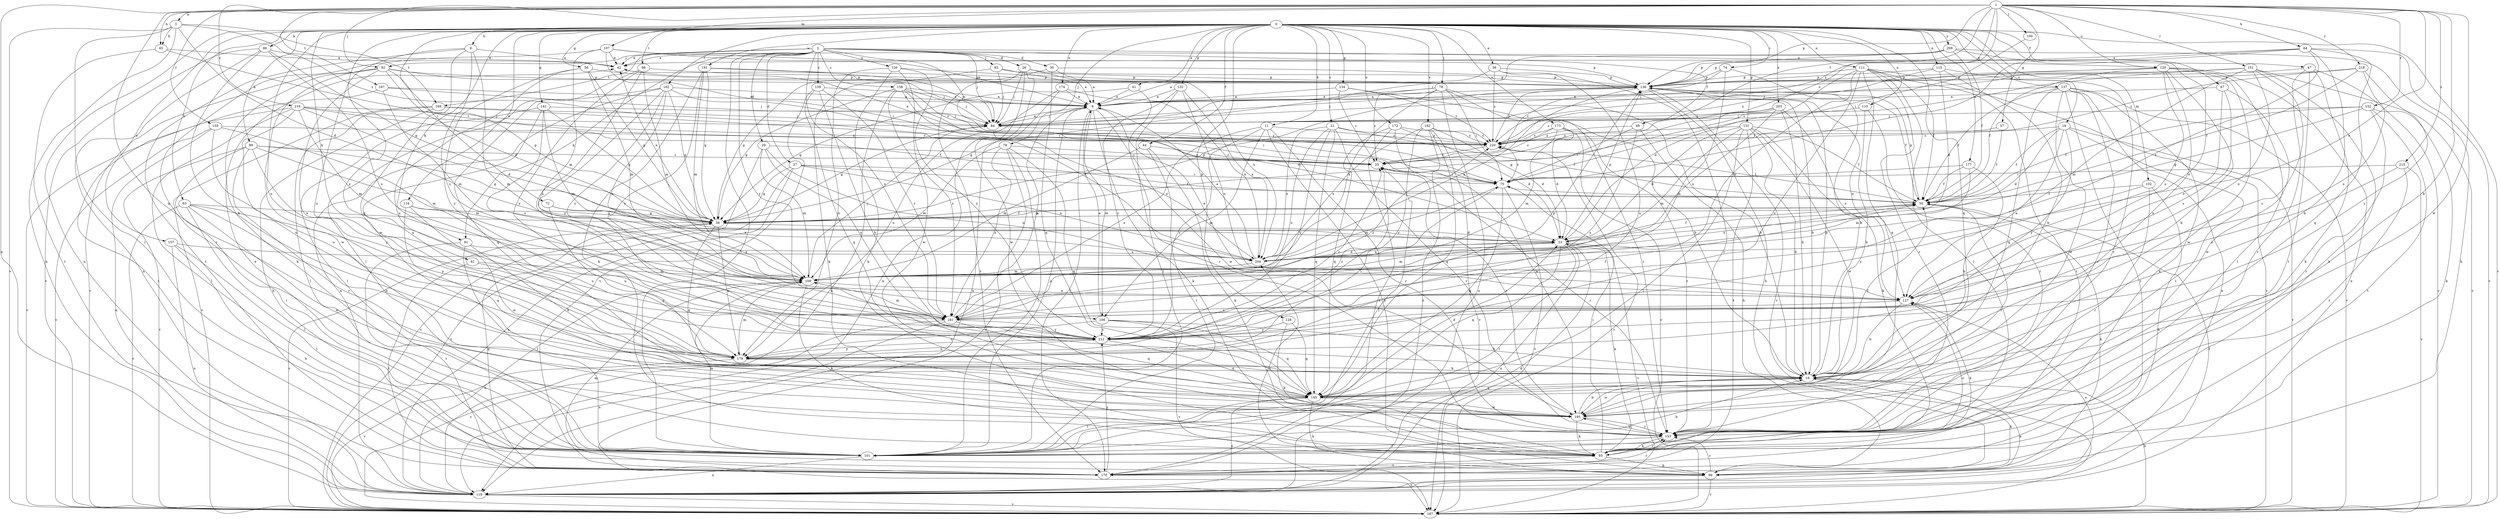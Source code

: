 strict digraph  {
0;
1;
2;
3;
8;
9;
11;
16;
18;
21;
25;
26;
27;
29;
30;
33;
36;
41;
42;
44;
47;
49;
50;
56;
57;
58;
62;
63;
64;
65;
66;
67;
72;
74;
75;
78;
79;
82;
83;
84;
86;
89;
91;
93;
98;
100;
101;
102;
107;
108;
109;
110;
111;
115;
116;
118;
120;
126;
127;
128;
131;
132;
134;
136;
137;
142;
145;
150;
151;
152;
153;
157;
158;
159;
161;
162;
167;
168;
170;
172;
173;
174;
177;
179;
182;
187;
191;
195;
203;
204;
209;
212;
215;
216;
218;
220;
0 -> 9  [label=b];
0 -> 11  [label=b];
0 -> 18  [label=c];
0 -> 21  [label=c];
0 -> 36  [label=e];
0 -> 41  [label=e];
0 -> 44  [label=f];
0 -> 47  [label=f];
0 -> 56  [label=g];
0 -> 62  [label=h];
0 -> 63  [label=h];
0 -> 67  [label=i];
0 -> 72  [label=i];
0 -> 74  [label=i];
0 -> 78  [label=j];
0 -> 79  [label=j];
0 -> 86  [label=k];
0 -> 89  [label=k];
0 -> 91  [label=k];
0 -> 98  [label=l];
0 -> 102  [label=m];
0 -> 110  [label=n];
0 -> 111  [label=n];
0 -> 115  [label=n];
0 -> 116  [label=n];
0 -> 118  [label=n];
0 -> 128  [label=p];
0 -> 131  [label=p];
0 -> 132  [label=p];
0 -> 134  [label=p];
0 -> 137  [label=q];
0 -> 142  [label=q];
0 -> 145  [label=q];
0 -> 157  [label=s];
0 -> 162  [label=t];
0 -> 172  [label=u];
0 -> 173  [label=u];
0 -> 174  [label=u];
0 -> 177  [label=u];
0 -> 179  [label=u];
0 -> 182  [label=v];
0 -> 187  [label=v];
0 -> 191  [label=w];
0 -> 203  [label=x];
0 -> 209  [label=y];
0 -> 212  [label=y];
1 -> 3  [label=a];
1 -> 16  [label=b];
1 -> 25  [label=c];
1 -> 49  [label=f];
1 -> 57  [label=g];
1 -> 64  [label=h];
1 -> 65  [label=h];
1 -> 82  [label=j];
1 -> 100  [label=l];
1 -> 107  [label=m];
1 -> 118  [label=n];
1 -> 120  [label=o];
1 -> 136  [label=p];
1 -> 145  [label=q];
1 -> 150  [label=r];
1 -> 151  [label=r];
1 -> 152  [label=r];
1 -> 167  [label=t];
1 -> 195  [label=w];
1 -> 204  [label=x];
1 -> 215  [label=z];
1 -> 216  [label=z];
1 -> 218  [label=z];
1 -> 220  [label=z];
2 -> 26  [label=d];
2 -> 27  [label=d];
2 -> 29  [label=d];
2 -> 30  [label=d];
2 -> 42  [label=e];
2 -> 49  [label=f];
2 -> 82  [label=j];
2 -> 83  [label=j];
2 -> 84  [label=j];
2 -> 91  [label=k];
2 -> 101  [label=l];
2 -> 120  [label=o];
2 -> 126  [label=o];
2 -> 158  [label=s];
2 -> 159  [label=s];
2 -> 161  [label=s];
2 -> 168  [label=t];
2 -> 212  [label=y];
2 -> 220  [label=z];
3 -> 33  [label=d];
3 -> 65  [label=h];
3 -> 101  [label=l];
3 -> 118  [label=n];
3 -> 168  [label=t];
3 -> 187  [label=v];
3 -> 220  [label=z];
8 -> 84  [label=j];
8 -> 93  [label=k];
8 -> 108  [label=m];
8 -> 170  [label=t];
8 -> 195  [label=w];
9 -> 42  [label=e];
9 -> 108  [label=m];
9 -> 161  [label=s];
9 -> 170  [label=t];
9 -> 179  [label=u];
9 -> 195  [label=w];
11 -> 66  [label=h];
11 -> 108  [label=m];
11 -> 153  [label=r];
11 -> 161  [label=s];
11 -> 212  [label=y];
11 -> 220  [label=z];
16 -> 50  [label=f];
16 -> 66  [label=h];
16 -> 118  [label=n];
16 -> 136  [label=p];
16 -> 145  [label=q];
16 -> 195  [label=w];
18 -> 33  [label=d];
18 -> 50  [label=f];
18 -> 127  [label=o];
18 -> 153  [label=r];
18 -> 187  [label=v];
18 -> 212  [label=y];
18 -> 220  [label=z];
21 -> 50  [label=f];
21 -> 145  [label=q];
21 -> 153  [label=r];
21 -> 161  [label=s];
21 -> 204  [label=x];
21 -> 212  [label=y];
21 -> 220  [label=z];
25 -> 75  [label=i];
25 -> 101  [label=l];
25 -> 153  [label=r];
26 -> 8  [label=a];
26 -> 84  [label=j];
26 -> 118  [label=n];
26 -> 136  [label=p];
26 -> 170  [label=t];
26 -> 195  [label=w];
27 -> 50  [label=f];
27 -> 58  [label=g];
27 -> 75  [label=i];
27 -> 118  [label=n];
27 -> 187  [label=v];
27 -> 204  [label=x];
29 -> 25  [label=c];
29 -> 109  [label=m];
29 -> 127  [label=o];
29 -> 161  [label=s];
29 -> 187  [label=v];
30 -> 58  [label=g];
30 -> 136  [label=p];
30 -> 145  [label=q];
30 -> 204  [label=x];
33 -> 50  [label=f];
33 -> 93  [label=k];
33 -> 101  [label=l];
33 -> 109  [label=m];
33 -> 118  [label=n];
33 -> 136  [label=p];
33 -> 145  [label=q];
33 -> 187  [label=v];
33 -> 204  [label=x];
36 -> 8  [label=a];
36 -> 136  [label=p];
36 -> 153  [label=r];
36 -> 179  [label=u];
36 -> 220  [label=z];
41 -> 8  [label=a];
41 -> 58  [label=g];
41 -> 153  [label=r];
42 -> 136  [label=p];
44 -> 25  [label=c];
44 -> 93  [label=k];
44 -> 101  [label=l];
44 -> 109  [label=m];
47 -> 93  [label=k];
47 -> 101  [label=l];
47 -> 136  [label=p];
47 -> 153  [label=r];
47 -> 187  [label=v];
49 -> 66  [label=h];
49 -> 75  [label=i];
49 -> 212  [label=y];
49 -> 220  [label=z];
50 -> 58  [label=g];
50 -> 66  [label=h];
50 -> 136  [label=p];
50 -> 204  [label=x];
50 -> 220  [label=z];
56 -> 58  [label=g];
56 -> 109  [label=m];
56 -> 136  [label=p];
56 -> 179  [label=u];
56 -> 212  [label=y];
57 -> 50  [label=f];
57 -> 220  [label=z];
58 -> 33  [label=d];
58 -> 42  [label=e];
58 -> 50  [label=f];
58 -> 136  [label=p];
58 -> 145  [label=q];
58 -> 179  [label=u];
58 -> 187  [label=v];
62 -> 109  [label=m];
62 -> 170  [label=t];
62 -> 212  [label=y];
63 -> 16  [label=b];
63 -> 58  [label=g];
63 -> 101  [label=l];
63 -> 187  [label=v];
63 -> 195  [label=w];
63 -> 212  [label=y];
64 -> 16  [label=b];
64 -> 42  [label=e];
64 -> 75  [label=i];
64 -> 136  [label=p];
64 -> 145  [label=q];
64 -> 187  [label=v];
64 -> 204  [label=x];
65 -> 42  [label=e];
65 -> 75  [label=i];
65 -> 170  [label=t];
66 -> 118  [label=n];
66 -> 153  [label=r];
66 -> 187  [label=v];
66 -> 204  [label=x];
67 -> 8  [label=a];
67 -> 127  [label=o];
67 -> 161  [label=s];
67 -> 195  [label=w];
72 -> 58  [label=g];
72 -> 179  [label=u];
72 -> 204  [label=x];
74 -> 16  [label=b];
74 -> 25  [label=c];
74 -> 136  [label=p];
74 -> 161  [label=s];
75 -> 50  [label=f];
75 -> 109  [label=m];
75 -> 145  [label=q];
75 -> 187  [label=v];
75 -> 220  [label=z];
78 -> 8  [label=a];
78 -> 16  [label=b];
78 -> 25  [label=c];
78 -> 58  [label=g];
78 -> 75  [label=i];
78 -> 118  [label=n];
78 -> 153  [label=r];
78 -> 204  [label=x];
79 -> 25  [label=c];
79 -> 101  [label=l];
79 -> 109  [label=m];
79 -> 145  [label=q];
79 -> 161  [label=s];
79 -> 187  [label=v];
82 -> 33  [label=d];
82 -> 58  [label=g];
82 -> 84  [label=j];
82 -> 93  [label=k];
82 -> 136  [label=p];
82 -> 179  [label=u];
82 -> 187  [label=v];
82 -> 195  [label=w];
83 -> 8  [label=a];
83 -> 84  [label=j];
83 -> 93  [label=k];
83 -> 136  [label=p];
84 -> 8  [label=a];
84 -> 58  [label=g];
84 -> 204  [label=x];
84 -> 220  [label=z];
86 -> 16  [label=b];
86 -> 42  [label=e];
86 -> 58  [label=g];
86 -> 118  [label=n];
86 -> 161  [label=s];
86 -> 187  [label=v];
89 -> 25  [label=c];
89 -> 58  [label=g];
89 -> 101  [label=l];
89 -> 109  [label=m];
89 -> 153  [label=r];
89 -> 187  [label=v];
89 -> 212  [label=y];
91 -> 16  [label=b];
91 -> 101  [label=l];
91 -> 170  [label=t];
91 -> 204  [label=x];
93 -> 66  [label=h];
93 -> 75  [label=i];
93 -> 127  [label=o];
93 -> 153  [label=r];
93 -> 170  [label=t];
98 -> 101  [label=l];
98 -> 109  [label=m];
98 -> 136  [label=p];
98 -> 161  [label=s];
98 -> 212  [label=y];
100 -> 75  [label=i];
101 -> 8  [label=a];
101 -> 16  [label=b];
101 -> 42  [label=e];
101 -> 109  [label=m];
101 -> 118  [label=n];
102 -> 50  [label=f];
102 -> 66  [label=h];
102 -> 153  [label=r];
102 -> 212  [label=y];
107 -> 8  [label=a];
107 -> 42  [label=e];
107 -> 75  [label=i];
107 -> 109  [label=m];
107 -> 136  [label=p];
107 -> 153  [label=r];
108 -> 8  [label=a];
108 -> 16  [label=b];
108 -> 145  [label=q];
108 -> 179  [label=u];
108 -> 187  [label=v];
108 -> 212  [label=y];
109 -> 84  [label=j];
109 -> 93  [label=k];
109 -> 118  [label=n];
109 -> 127  [label=o];
110 -> 16  [label=b];
110 -> 84  [label=j];
110 -> 153  [label=r];
111 -> 33  [label=d];
111 -> 50  [label=f];
111 -> 101  [label=l];
111 -> 109  [label=m];
111 -> 136  [label=p];
111 -> 145  [label=q];
111 -> 153  [label=r];
111 -> 170  [label=t];
111 -> 179  [label=u];
111 -> 187  [label=v];
115 -> 16  [label=b];
115 -> 33  [label=d];
115 -> 136  [label=p];
115 -> 153  [label=r];
115 -> 220  [label=z];
116 -> 58  [label=g];
116 -> 145  [label=q];
116 -> 179  [label=u];
116 -> 195  [label=w];
118 -> 33  [label=d];
118 -> 50  [label=f];
118 -> 127  [label=o];
118 -> 187  [label=v];
120 -> 16  [label=b];
120 -> 50  [label=f];
120 -> 84  [label=j];
120 -> 101  [label=l];
120 -> 118  [label=n];
120 -> 127  [label=o];
120 -> 136  [label=p];
120 -> 179  [label=u];
120 -> 195  [label=w];
126 -> 93  [label=k];
126 -> 136  [label=p];
126 -> 179  [label=u];
126 -> 195  [label=w];
126 -> 212  [label=y];
127 -> 8  [label=a];
127 -> 16  [label=b];
127 -> 93  [label=k];
127 -> 161  [label=s];
128 -> 93  [label=k];
128 -> 145  [label=q];
128 -> 212  [label=y];
131 -> 16  [label=b];
131 -> 33  [label=d];
131 -> 50  [label=f];
131 -> 93  [label=k];
131 -> 101  [label=l];
131 -> 109  [label=m];
131 -> 170  [label=t];
131 -> 195  [label=w];
131 -> 220  [label=z];
132 -> 8  [label=a];
132 -> 101  [label=l];
132 -> 127  [label=o];
132 -> 204  [label=x];
132 -> 212  [label=y];
134 -> 8  [label=a];
134 -> 16  [label=b];
134 -> 25  [label=c];
134 -> 220  [label=z];
136 -> 8  [label=a];
136 -> 16  [label=b];
136 -> 50  [label=f];
136 -> 66  [label=h];
136 -> 84  [label=j];
136 -> 127  [label=o];
136 -> 187  [label=v];
136 -> 204  [label=x];
137 -> 8  [label=a];
137 -> 50  [label=f];
137 -> 93  [label=k];
137 -> 118  [label=n];
137 -> 145  [label=q];
137 -> 153  [label=r];
137 -> 170  [label=t];
137 -> 187  [label=v];
137 -> 195  [label=w];
142 -> 58  [label=g];
142 -> 84  [label=j];
142 -> 101  [label=l];
142 -> 109  [label=m];
142 -> 161  [label=s];
142 -> 179  [label=u];
145 -> 33  [label=d];
145 -> 66  [label=h];
145 -> 101  [label=l];
145 -> 118  [label=n];
145 -> 195  [label=w];
150 -> 109  [label=m];
150 -> 118  [label=n];
150 -> 179  [label=u];
150 -> 187  [label=v];
150 -> 220  [label=z];
151 -> 25  [label=c];
151 -> 84  [label=j];
151 -> 93  [label=k];
151 -> 109  [label=m];
151 -> 127  [label=o];
151 -> 136  [label=p];
151 -> 187  [label=v];
151 -> 212  [label=y];
152 -> 50  [label=f];
152 -> 58  [label=g];
152 -> 84  [label=j];
152 -> 93  [label=k];
152 -> 153  [label=r];
152 -> 170  [label=t];
153 -> 93  [label=k];
153 -> 101  [label=l];
153 -> 195  [label=w];
157 -> 66  [label=h];
157 -> 101  [label=l];
157 -> 118  [label=n];
157 -> 204  [label=x];
158 -> 8  [label=a];
158 -> 33  [label=d];
158 -> 58  [label=g];
158 -> 84  [label=j];
158 -> 118  [label=n];
158 -> 161  [label=s];
158 -> 204  [label=x];
158 -> 220  [label=z];
159 -> 8  [label=a];
159 -> 16  [label=b];
159 -> 145  [label=q];
159 -> 161  [label=s];
159 -> 170  [label=t];
161 -> 8  [label=a];
161 -> 50  [label=f];
161 -> 109  [label=m];
161 -> 118  [label=n];
161 -> 145  [label=q];
161 -> 187  [label=v];
161 -> 212  [label=y];
161 -> 220  [label=z];
162 -> 8  [label=a];
162 -> 58  [label=g];
162 -> 75  [label=i];
162 -> 118  [label=n];
162 -> 127  [label=o];
162 -> 145  [label=q];
162 -> 161  [label=s];
162 -> 212  [label=y];
167 -> 8  [label=a];
167 -> 84  [label=j];
167 -> 109  [label=m];
167 -> 170  [label=t];
168 -> 66  [label=h];
168 -> 75  [label=i];
168 -> 84  [label=j];
168 -> 101  [label=l];
168 -> 187  [label=v];
170 -> 58  [label=g];
170 -> 109  [label=m];
170 -> 153  [label=r];
170 -> 212  [label=y];
172 -> 33  [label=d];
172 -> 145  [label=q];
172 -> 170  [label=t];
172 -> 195  [label=w];
172 -> 220  [label=z];
173 -> 25  [label=c];
173 -> 33  [label=d];
173 -> 109  [label=m];
173 -> 153  [label=r];
173 -> 187  [label=v];
173 -> 220  [label=z];
174 -> 8  [label=a];
174 -> 118  [label=n];
174 -> 179  [label=u];
174 -> 204  [label=x];
177 -> 16  [label=b];
177 -> 50  [label=f];
177 -> 75  [label=i];
177 -> 109  [label=m];
179 -> 16  [label=b];
179 -> 25  [label=c];
179 -> 75  [label=i];
179 -> 109  [label=m];
179 -> 187  [label=v];
179 -> 212  [label=y];
182 -> 33  [label=d];
182 -> 145  [label=q];
182 -> 170  [label=t];
182 -> 187  [label=v];
182 -> 204  [label=x];
182 -> 212  [label=y];
182 -> 220  [label=z];
187 -> 16  [label=b];
191 -> 58  [label=g];
191 -> 84  [label=j];
191 -> 93  [label=k];
191 -> 109  [label=m];
191 -> 136  [label=p];
191 -> 212  [label=y];
195 -> 16  [label=b];
195 -> 25  [label=c];
195 -> 50  [label=f];
195 -> 93  [label=k];
195 -> 153  [label=r];
203 -> 16  [label=b];
203 -> 58  [label=g];
203 -> 84  [label=j];
203 -> 127  [label=o];
203 -> 204  [label=x];
203 -> 220  [label=z];
204 -> 8  [label=a];
204 -> 33  [label=d];
204 -> 109  [label=m];
209 -> 42  [label=e];
209 -> 50  [label=f];
209 -> 66  [label=h];
209 -> 84  [label=j];
209 -> 127  [label=o];
209 -> 136  [label=p];
212 -> 25  [label=c];
212 -> 136  [label=p];
212 -> 145  [label=q];
212 -> 179  [label=u];
215 -> 75  [label=i];
215 -> 153  [label=r];
215 -> 161  [label=s];
215 -> 187  [label=v];
216 -> 25  [label=c];
216 -> 33  [label=d];
216 -> 50  [label=f];
216 -> 84  [label=j];
216 -> 101  [label=l];
216 -> 109  [label=m];
216 -> 179  [label=u];
216 -> 187  [label=v];
218 -> 50  [label=f];
218 -> 127  [label=o];
218 -> 136  [label=p];
218 -> 212  [label=y];
218 -> 220  [label=z];
220 -> 25  [label=c];
220 -> 42  [label=e];
220 -> 136  [label=p];
220 -> 187  [label=v];
}
